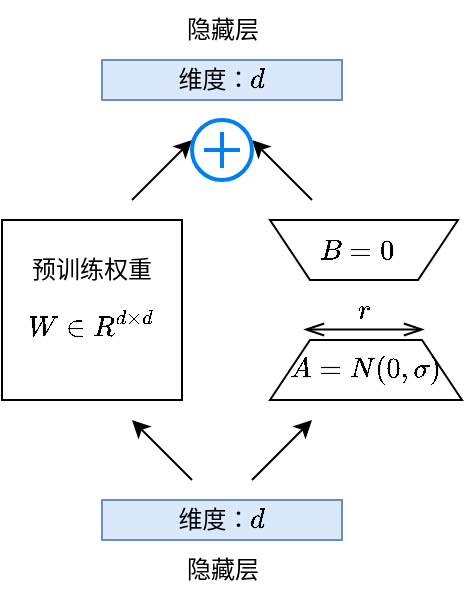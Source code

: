 <mxfile version="24.0.7" type="github">
  <diagram name="第 1 页" id="ko8dxdMfopT1l5Szj1cy">
    <mxGraphModel dx="721" dy="408" grid="1" gridSize="10" guides="1" tooltips="1" connect="1" arrows="1" fold="1" page="0" pageScale="1" pageWidth="827" pageHeight="1169" math="1" shadow="0">
      <root>
        <mxCell id="0" />
        <mxCell id="1" parent="0" />
        <mxCell id="a9bHBnDwfTpr2ZN-U5zs-1" value="维度：`d`" style="rounded=0;whiteSpace=wrap;html=1;fillColor=#dae8fc;strokeColor=#6c8ebf;" parent="1" vertex="1">
          <mxGeometry x="160" y="110" width="120" height="20" as="geometry" />
        </mxCell>
        <mxCell id="J7nnL09ew9Uz0KNJ4J_C-1" value="维度：`d`" style="rounded=0;whiteSpace=wrap;html=1;fillColor=#dae8fc;strokeColor=#6c8ebf;" parent="1" vertex="1">
          <mxGeometry x="160" y="330" width="120" height="20" as="geometry" />
        </mxCell>
        <mxCell id="J7nnL09ew9Uz0KNJ4J_C-4" value="预训练权重&lt;div&gt;$$W \in R^{d\times d}$$&lt;/div&gt;" style="whiteSpace=wrap;html=1;aspect=fixed;" parent="1" vertex="1">
          <mxGeometry x="110" y="190" width="90" height="90" as="geometry" />
        </mxCell>
        <mxCell id="J7nnL09ew9Uz0KNJ4J_C-7" value="" style="shape=trapezoid;perimeter=trapezoidPerimeter;whiteSpace=wrap;html=1;fixedSize=1;rotation=-180;" parent="1" vertex="1">
          <mxGeometry x="244" y="190" width="94" height="30" as="geometry" />
        </mxCell>
        <mxCell id="J7nnL09ew9Uz0KNJ4J_C-8" value="" style="shape=trapezoid;perimeter=trapezoidPerimeter;whiteSpace=wrap;html=1;fixedSize=1;rotation=0;" parent="1" vertex="1">
          <mxGeometry x="244" y="250" width="96" height="30" as="geometry" />
        </mxCell>
        <mxCell id="J7nnL09ew9Uz0KNJ4J_C-9" value="隐藏层" style="text;html=1;align=center;verticalAlign=middle;resizable=0;points=[];autosize=1;strokeColor=none;fillColor=none;" parent="1" vertex="1">
          <mxGeometry x="190" y="80" width="60" height="30" as="geometry" />
        </mxCell>
        <mxCell id="J7nnL09ew9Uz0KNJ4J_C-10" value="隐藏层" style="text;html=1;align=center;verticalAlign=middle;resizable=0;points=[];autosize=1;strokeColor=none;fillColor=none;" parent="1" vertex="1">
          <mxGeometry x="190" y="350" width="60" height="30" as="geometry" />
        </mxCell>
        <mxCell id="J7nnL09ew9Uz0KNJ4J_C-20" value="" style="endArrow=classic;html=1;rounded=0;" parent="1" edge="1">
          <mxGeometry width="50" height="50" relative="1" as="geometry">
            <mxPoint x="205" y="320" as="sourcePoint" />
            <mxPoint x="175" y="290" as="targetPoint" />
          </mxGeometry>
        </mxCell>
        <mxCell id="J7nnL09ew9Uz0KNJ4J_C-21" value="" style="endArrow=classic;html=1;rounded=0;" parent="1" edge="1">
          <mxGeometry width="50" height="50" relative="1" as="geometry">
            <mxPoint x="235" y="320" as="sourcePoint" />
            <mxPoint x="265" y="290" as="targetPoint" />
          </mxGeometry>
        </mxCell>
        <mxCell id="J7nnL09ew9Uz0KNJ4J_C-22" value="" style="endArrow=classic;html=1;rounded=0;" parent="1" edge="1">
          <mxGeometry width="50" height="50" relative="1" as="geometry">
            <mxPoint x="175" y="180" as="sourcePoint" />
            <mxPoint x="205" y="150" as="targetPoint" />
          </mxGeometry>
        </mxCell>
        <mxCell id="J7nnL09ew9Uz0KNJ4J_C-23" value="" style="endArrow=classic;html=1;rounded=0;" parent="1" edge="1">
          <mxGeometry width="50" height="50" relative="1" as="geometry">
            <mxPoint x="265" y="180" as="sourcePoint" />
            <mxPoint x="235" y="150" as="targetPoint" />
          </mxGeometry>
        </mxCell>
        <mxCell id="J7nnL09ew9Uz0KNJ4J_C-24" value="" style="html=1;verticalLabelPosition=bottom;align=center;labelBackgroundColor=#ffffff;verticalAlign=top;strokeWidth=2;strokeColor=#0080F0;shadow=0;dashed=0;shape=mxgraph.ios7.icons.add;" parent="1" vertex="1">
          <mxGeometry x="205" y="140" width="30" height="30" as="geometry" />
        </mxCell>
        <mxCell id="J7nnL09ew9Uz0KNJ4J_C-25" value="`B=0`" style="text;html=1;align=center;verticalAlign=middle;resizable=0;points=[];autosize=1;strokeColor=none;fillColor=none;" parent="1" vertex="1">
          <mxGeometry x="262" y="190" width="50" height="30" as="geometry" />
        </mxCell>
        <mxCell id="J7nnL09ew9Uz0KNJ4J_C-26" value="`A=N(0, \sigma)`" style="text;html=1;align=center;verticalAlign=middle;resizable=0;points=[];autosize=1;strokeColor=none;fillColor=none;" parent="1" vertex="1">
          <mxGeometry x="236" y="250" width="110" height="30" as="geometry" />
        </mxCell>
        <mxCell id="G4H1IT1NFjW53YLsef4--2" value="" style="edgeStyle=none;orthogonalLoop=1;jettySize=auto;html=1;endArrow=openThin;startArrow=openThin;endSize=8;startSize=8;rounded=0;strokeWidth=1;startFill=0;endFill=0;" edge="1" parent="1">
          <mxGeometry width="100" relative="1" as="geometry">
            <mxPoint x="261" y="244.76" as="sourcePoint" />
            <mxPoint x="321" y="244.76" as="targetPoint" />
            <Array as="points" />
          </mxGeometry>
        </mxCell>
        <mxCell id="G4H1IT1NFjW53YLsef4--3" value="`r`" style="text;html=1;align=center;verticalAlign=middle;resizable=0;points=[];autosize=1;strokeColor=none;fillColor=none;strokeWidth=0;dashed=1;" vertex="1" parent="1">
          <mxGeometry x="271" y="220" width="40" height="30" as="geometry" />
        </mxCell>
      </root>
    </mxGraphModel>
  </diagram>
</mxfile>
